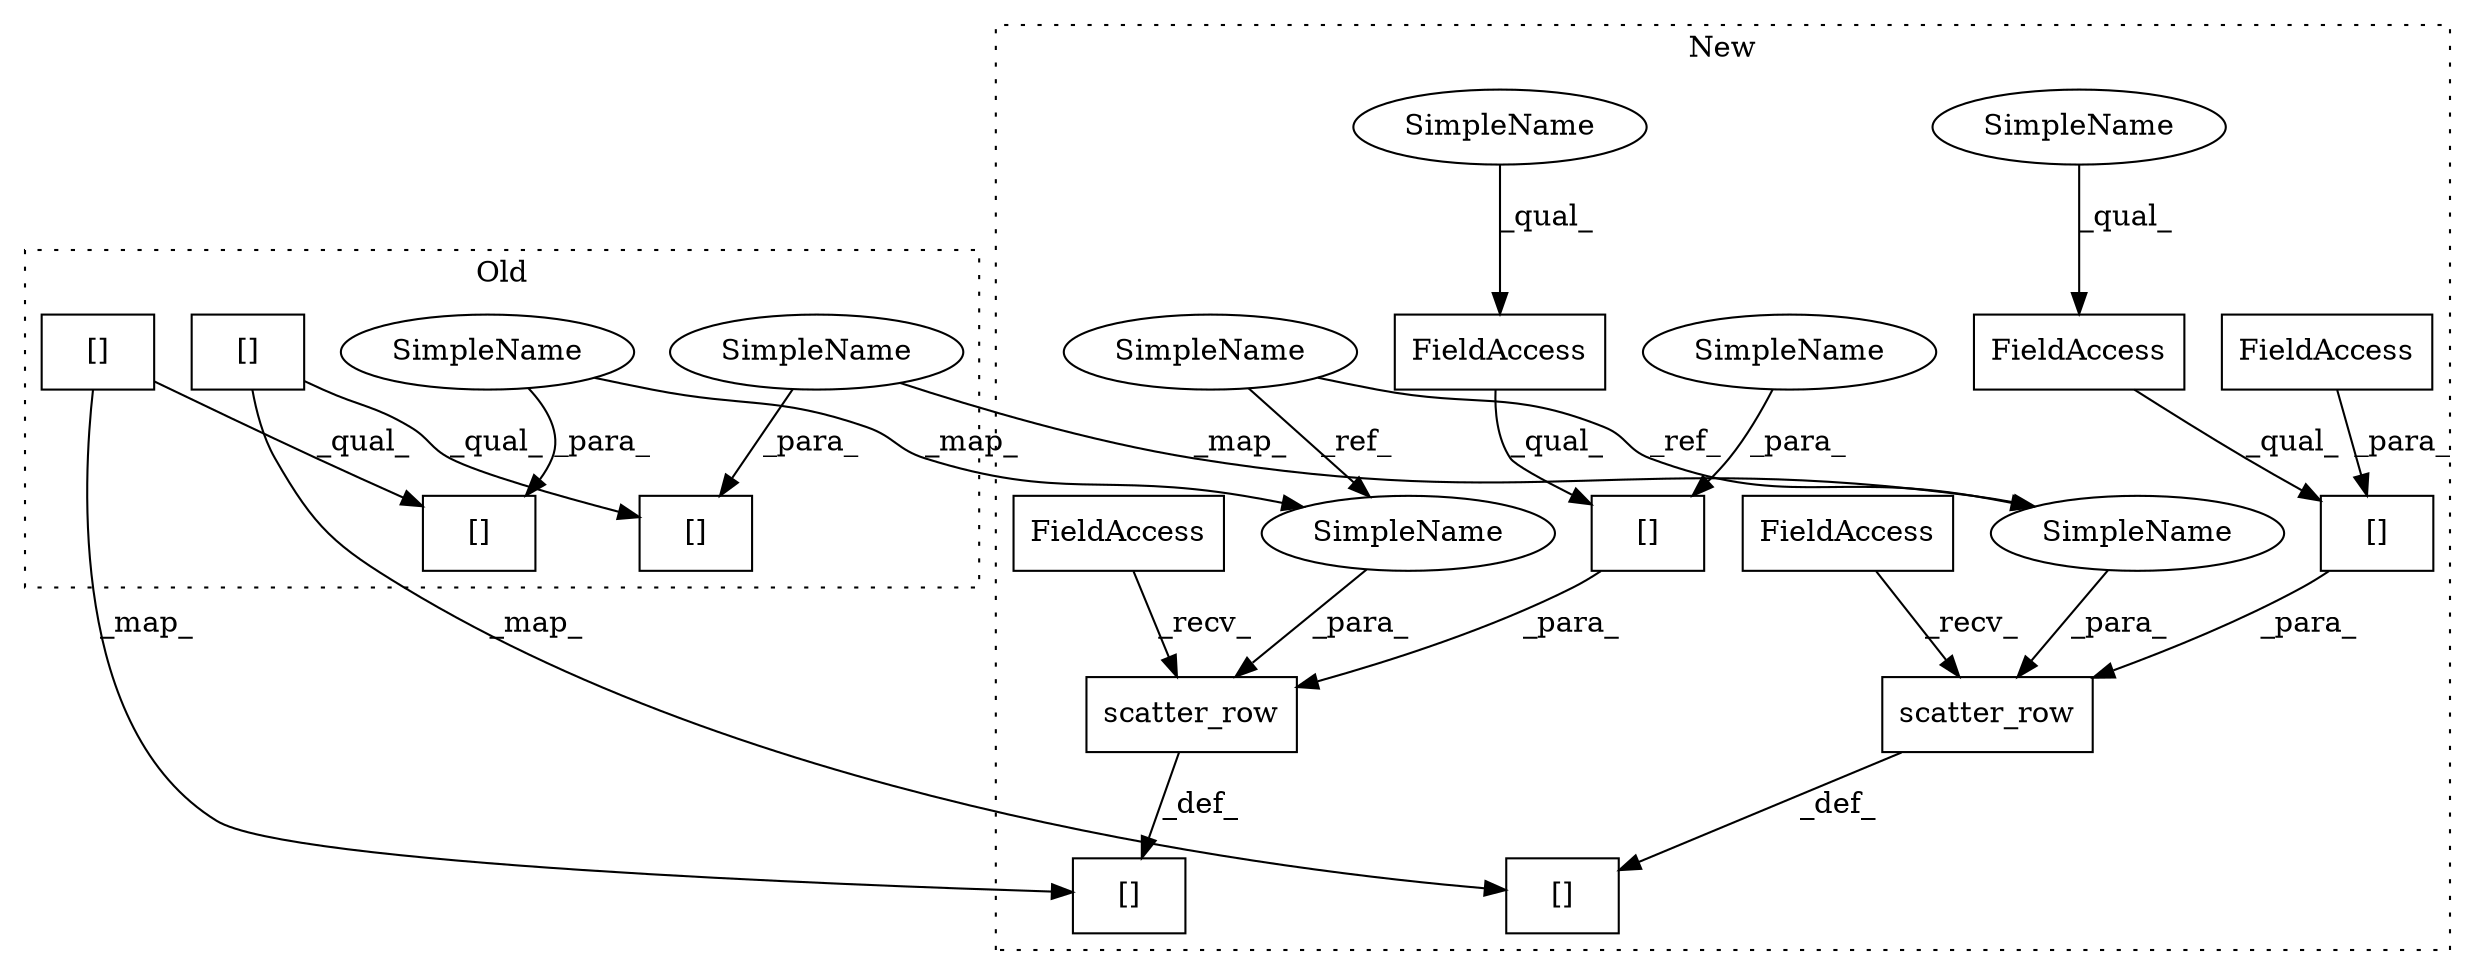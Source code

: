 digraph G {
subgraph cluster0 {
1 [label="[]" a="2" s="3672,3700" l="27,1" shape="box"];
4 [label="[]" a="2" s="3672,3697" l="17,1" shape="box"];
6 [label="[]" a="2" s="3614,3637" l="22,1" shape="box"];
9 [label="[]" a="2" s="3614,3634" l="17,1" shape="box"];
22 [label="SimpleName" a="42" s="3636" l="1" shape="ellipse"];
23 [label="SimpleName" a="42" s="3699" l="1" shape="ellipse"];
label = "Old";
style="dotted";
}
subgraph cluster1 {
2 [label="scatter_row" a="32" s="3757,3800" l="12,1" shape="box"];
3 [label="[]" a="2" s="3718,3743" l="17,1" shape="box"];
5 [label="SimpleName" a="42" s="2813" l="1" shape="ellipse"];
7 [label="scatter_row" a="32" s="3648,3687" l="12,1" shape="box"];
8 [label="[]" a="2" s="3614,3634" l="17,1" shape="box"];
10 [label="FieldAccess" a="22" s="3636" l="3" shape="box"];
11 [label="[]" a="2" s="3660,3680" l="17,1" shape="box"];
12 [label="FieldAccess" a="22" s="3660" l="16" shape="box"];
13 [label="[]" a="2" s="3769,3794" l="17,1" shape="box"];
14 [label="FieldAccess" a="22" s="3769" l="16" shape="box"];
15 [label="FieldAccess" a="22" s="3786" l="8" shape="box"];
16 [label="FieldAccess" a="22" s="3745" l="3" shape="box"];
17 [label="SimpleName" a="42" s="3677" l="3" shape="ellipse"];
18 [label="SimpleName" a="42" s="3682" l="1" shape="ellipse"];
19 [label="SimpleName" a="42" s="3796" l="1" shape="ellipse"];
20 [label="SimpleName" a="42" s="3660" l="4" shape="ellipse"];
21 [label="SimpleName" a="42" s="3769" l="4" shape="ellipse"];
label = "New";
style="dotted";
}
2 -> 3 [label="_def_"];
4 -> 1 [label="_qual_"];
4 -> 3 [label="_map_"];
5 -> 19 [label="_ref_"];
5 -> 18 [label="_ref_"];
7 -> 8 [label="_def_"];
9 -> 8 [label="_map_"];
9 -> 6 [label="_qual_"];
10 -> 7 [label="_recv_"];
11 -> 7 [label="_para_"];
12 -> 11 [label="_qual_"];
13 -> 2 [label="_para_"];
14 -> 13 [label="_qual_"];
15 -> 13 [label="_para_"];
16 -> 2 [label="_recv_"];
17 -> 11 [label="_para_"];
18 -> 7 [label="_para_"];
19 -> 2 [label="_para_"];
20 -> 12 [label="_qual_"];
21 -> 14 [label="_qual_"];
22 -> 18 [label="_map_"];
22 -> 6 [label="_para_"];
23 -> 19 [label="_map_"];
23 -> 1 [label="_para_"];
}